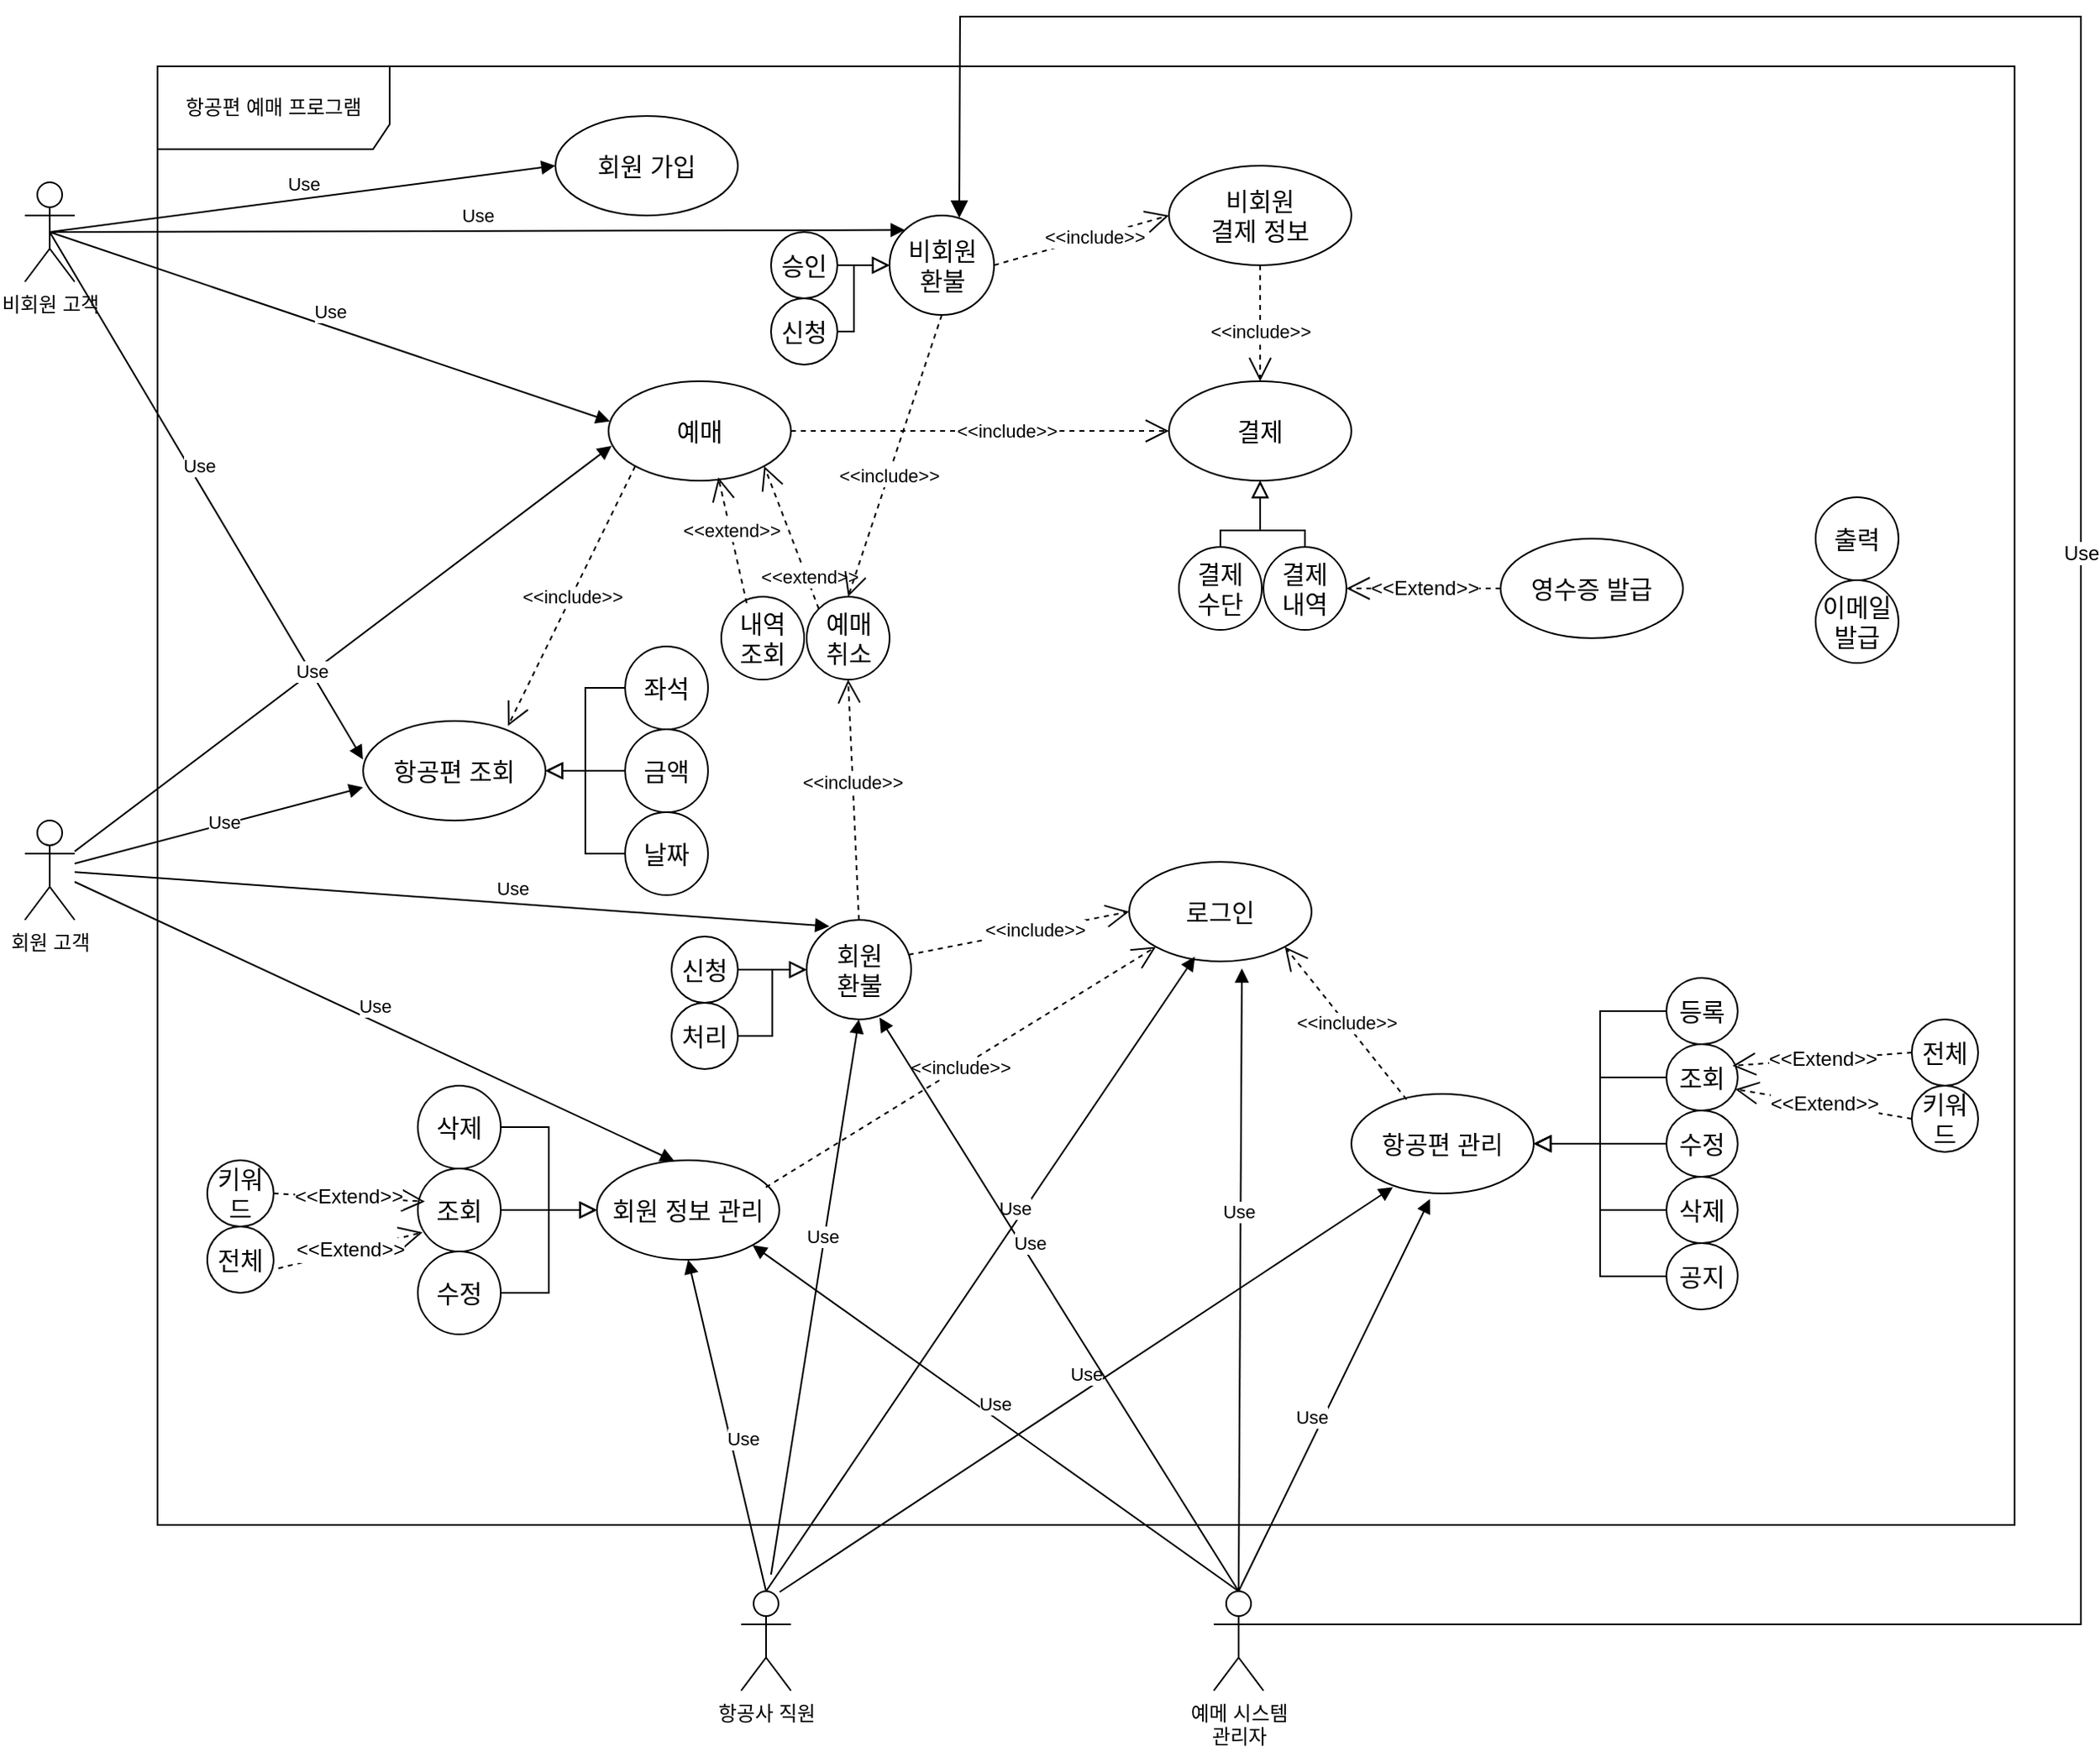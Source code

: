 <mxfile version="27.2.0" pages="2">
  <diagram name="항공편 유스케이스" id="F-iOnR9wTrfNHltmywjr">
    <mxGraphModel dx="1454" dy="1011" grid="1" gridSize="10" guides="1" tooltips="1" connect="1" arrows="1" fold="1" page="1" pageScale="1" pageWidth="827" pageHeight="1169" math="0" shadow="0">
      <root>
        <mxCell id="0" />
        <mxCell id="1" parent="0" />
        <mxCell id="TSQjfYuv1aGrW-zNHjgg-1" value="항공편 예매 프로그램" style="shape=umlFrame;whiteSpace=wrap;html=1;pointerEvents=0;width=140;height=50;" parent="1" vertex="1">
          <mxGeometry x="160" y="70" width="1120" height="880" as="geometry" />
        </mxCell>
        <mxCell id="TSQjfYuv1aGrW-zNHjgg-2" value="회원 고객" style="shape=umlActor;verticalLabelPosition=bottom;verticalAlign=top;html=1;" parent="1" vertex="1">
          <mxGeometry x="80" y="525" width="30" height="60" as="geometry" />
        </mxCell>
        <mxCell id="TSQjfYuv1aGrW-zNHjgg-3" value="비회원 고객" style="shape=umlActor;verticalLabelPosition=bottom;verticalAlign=top;html=1;" parent="1" vertex="1">
          <mxGeometry x="80" y="140" width="30" height="60" as="geometry" />
        </mxCell>
        <mxCell id="TSQjfYuv1aGrW-zNHjgg-4" value="항공사 직원" style="shape=umlActor;verticalLabelPosition=bottom;verticalAlign=top;html=1;" parent="1" vertex="1">
          <mxGeometry x="512" y="990" width="30" height="60" as="geometry" />
        </mxCell>
        <mxCell id="6cgNrplr_nxFpIooKOQm-1" value="&lt;font style=&quot;font-size: 15px;&quot;&gt;항공편 조회&lt;/font&gt;" style="ellipse;whiteSpace=wrap;html=1;" parent="1" vertex="1">
          <mxGeometry x="284" y="465" width="110" height="60" as="geometry" />
        </mxCell>
        <mxCell id="hqrXyIfxQqy9Dc4IhXDP-2" value="Use" style="html=1;verticalAlign=bottom;endArrow=block;curved=0;rounded=0;entryX=0;entryY=0.667;entryDx=0;entryDy=0;entryPerimeter=0;" parent="1" source="TSQjfYuv1aGrW-zNHjgg-2" target="6cgNrplr_nxFpIooKOQm-1" edge="1">
          <mxGeometry x="0.009" y="-7" width="80" relative="1" as="geometry">
            <mxPoint x="250" y="250" as="sourcePoint" />
            <mxPoint x="330" y="250" as="targetPoint" />
            <mxPoint as="offset" />
          </mxGeometry>
        </mxCell>
        <mxCell id="hqrXyIfxQqy9Dc4IhXDP-3" value="Use" style="html=1;verticalAlign=bottom;endArrow=block;curved=0;rounded=0;entryX=-0.001;entryY=0.387;entryDx=0;entryDy=0;entryPerimeter=0;exitX=0.5;exitY=0.5;exitDx=0;exitDy=0;exitPerimeter=0;" parent="1" source="TSQjfYuv1aGrW-zNHjgg-3" target="6cgNrplr_nxFpIooKOQm-1" edge="1">
          <mxGeometry x="-0.057" y="1" width="80" relative="1" as="geometry">
            <mxPoint x="230" y="790" as="sourcePoint" />
            <mxPoint x="310" y="790" as="targetPoint" />
            <mxPoint as="offset" />
          </mxGeometry>
        </mxCell>
        <mxCell id="kEUF5NLoNqo9Wf50HFYm-1" value="&lt;font style=&quot;font-size: 15px;&quot;&gt;항공편 관리&lt;/font&gt;" style="ellipse;whiteSpace=wrap;html=1;" parent="1" vertex="1">
          <mxGeometry x="880" y="690" width="110" height="60" as="geometry" />
        </mxCell>
        <mxCell id="rdrKtdxc_WOqeBZt2CSr-1" value="&lt;font style=&quot;font-size: 15px;&quot;&gt;로그인&lt;/font&gt;" style="ellipse;whiteSpace=wrap;html=1;" parent="1" vertex="1">
          <mxGeometry x="746" y="550" width="110" height="60" as="geometry" />
        </mxCell>
        <mxCell id="i2SYmDAjl8VnEC_r3fuZ-29" value="" style="edgeStyle=orthogonalEdgeStyle;rounded=0;orthogonalLoop=1;jettySize=auto;html=1;fontSize=12;startSize=8;endSize=8;endArrow=block;endFill=0;" edge="1" parent="1" source="f_vkENXSJxDrFPUfgNhy-5" target="kEUF5NLoNqo9Wf50HFYm-1">
          <mxGeometry relative="1" as="geometry" />
        </mxCell>
        <mxCell id="f_vkENXSJxDrFPUfgNhy-5" value="&lt;span style=&quot;font-size: 15px;&quot;&gt;수정&lt;/span&gt;" style="ellipse;whiteSpace=wrap;html=1;" parent="1" vertex="1">
          <mxGeometry x="1070" y="700" width="43" height="40" as="geometry" />
        </mxCell>
        <mxCell id="f_vkENXSJxDrFPUfgNhy-6" value="&lt;font style=&quot;font-size: 15px;&quot;&gt;예매&lt;/font&gt;" style="ellipse;whiteSpace=wrap;html=1;" parent="1" vertex="1">
          <mxGeometry x="432" y="260" width="110" height="60" as="geometry" />
        </mxCell>
        <mxCell id="f_vkENXSJxDrFPUfgNhy-17" value="예메 시스템&lt;br&gt;&lt;div&gt;관리자&lt;/div&gt;" style="shape=umlActor;verticalLabelPosition=bottom;verticalAlign=top;html=1;" parent="1" vertex="1">
          <mxGeometry x="797" y="990" width="30" height="60" as="geometry" />
        </mxCell>
        <mxCell id="i2SYmDAjl8VnEC_r3fuZ-30" value="" style="edgeStyle=orthogonalEdgeStyle;rounded=0;orthogonalLoop=1;jettySize=auto;html=1;fontSize=12;startSize=8;endSize=8;endArrow=block;endFill=0;" edge="1" parent="1" source="f_vkENXSJxDrFPUfgNhy-27" target="kEUF5NLoNqo9Wf50HFYm-1">
          <mxGeometry relative="1" as="geometry" />
        </mxCell>
        <mxCell id="f_vkENXSJxDrFPUfgNhy-27" value="&lt;span style=&quot;font-size: 15px;&quot;&gt;조회&lt;/span&gt;" style="ellipse;whiteSpace=wrap;html=1;" parent="1" vertex="1">
          <mxGeometry x="1070" y="660" width="43" height="40" as="geometry" />
        </mxCell>
        <mxCell id="i2SYmDAjl8VnEC_r3fuZ-28" value="" style="edgeStyle=orthogonalEdgeStyle;rounded=0;orthogonalLoop=1;jettySize=auto;html=1;fontSize=12;startSize=8;endSize=8;endArrow=block;endFill=0;" edge="1" parent="1" source="f_vkENXSJxDrFPUfgNhy-28" target="ruYIe8Tzf7pR5JNdtWy6-17">
          <mxGeometry relative="1" as="geometry" />
        </mxCell>
        <mxCell id="f_vkENXSJxDrFPUfgNhy-28" value="&lt;font style=&quot;font-size: 15px;&quot;&gt;수정&lt;/font&gt;" style="ellipse;whiteSpace=wrap;html=1;" parent="1" vertex="1">
          <mxGeometry x="317" y="785" width="50" height="50" as="geometry" />
        </mxCell>
        <mxCell id="i2SYmDAjl8VnEC_r3fuZ-27" value="" style="edgeStyle=orthogonalEdgeStyle;rounded=0;orthogonalLoop=1;jettySize=auto;html=1;fontSize=12;startSize=8;endSize=8;endArrow=block;endFill=0;" edge="1" parent="1" source="f_vkENXSJxDrFPUfgNhy-29" target="ruYIe8Tzf7pR5JNdtWy6-17">
          <mxGeometry relative="1" as="geometry" />
        </mxCell>
        <mxCell id="f_vkENXSJxDrFPUfgNhy-29" value="&lt;font style=&quot;font-size: 15px;&quot;&gt;조회&lt;/font&gt;" style="ellipse;whiteSpace=wrap;html=1;" parent="1" vertex="1">
          <mxGeometry x="317" y="735" width="50" height="50" as="geometry" />
        </mxCell>
        <mxCell id="BkTQVnEG5esFC4FTC9d9-1" value="&amp;lt;&amp;lt;include&amp;gt;&amp;gt;" style="endArrow=open;endSize=12;dashed=1;html=1;rounded=0;entryX=0.794;entryY=0.05;entryDx=0;entryDy=0;exitX=0;exitY=1;exitDx=0;exitDy=0;entryPerimeter=0;" parent="1" source="f_vkENXSJxDrFPUfgNhy-6" target="6cgNrplr_nxFpIooKOQm-1" edge="1">
          <mxGeometry width="160" relative="1" as="geometry">
            <mxPoint x="612.97" y="482.76" as="sourcePoint" />
            <mxPoint x="520" y="370" as="targetPoint" />
          </mxGeometry>
        </mxCell>
        <mxCell id="i2SYmDAjl8VnEC_r3fuZ-31" value="" style="edgeStyle=orthogonalEdgeStyle;rounded=0;orthogonalLoop=1;jettySize=auto;html=1;fontSize=12;startSize=8;endSize=8;endArrow=block;endFill=0;" edge="1" parent="1" source="CX9npY8HCWIVIqSdf7cb-3" target="kEUF5NLoNqo9Wf50HFYm-1">
          <mxGeometry relative="1" as="geometry" />
        </mxCell>
        <mxCell id="CX9npY8HCWIVIqSdf7cb-3" value="&lt;font style=&quot;font-size: 15px;&quot;&gt;삭제&lt;/font&gt;" style="ellipse;whiteSpace=wrap;html=1;" parent="1" vertex="1">
          <mxGeometry x="1070" y="740" width="43" height="40" as="geometry" />
        </mxCell>
        <mxCell id="ieyxKyj2bHBuOMta55cH-2" value="&lt;font style=&quot;font-size: 15px;&quot;&gt;결제&lt;/font&gt;" style="ellipse;whiteSpace=wrap;html=1;" parent="1" vertex="1">
          <mxGeometry x="770" y="260" width="110" height="60" as="geometry" />
        </mxCell>
        <mxCell id="ruYIe8Tzf7pR5JNdtWy6-1" value="Use" style="html=1;verticalAlign=bottom;endArrow=block;curved=0;rounded=0;entryX=0.008;entryY=0.404;entryDx=0;entryDy=0;exitX=0.5;exitY=0.5;exitDx=0;exitDy=0;exitPerimeter=0;entryPerimeter=0;" parent="1" source="TSQjfYuv1aGrW-zNHjgg-3" target="f_vkENXSJxDrFPUfgNhy-6" edge="1">
          <mxGeometry width="80" relative="1" as="geometry">
            <mxPoint x="150" y="600" as="sourcePoint" />
            <mxPoint x="500" y="603" as="targetPoint" />
          </mxGeometry>
        </mxCell>
        <mxCell id="ruYIe8Tzf7pR5JNdtWy6-2" value="Use" style="html=1;verticalAlign=bottom;endArrow=block;curved=0;rounded=0;entryX=0.017;entryY=0.649;entryDx=0;entryDy=0;entryPerimeter=0;" parent="1" source="TSQjfYuv1aGrW-zNHjgg-2" target="f_vkENXSJxDrFPUfgNhy-6" edge="1">
          <mxGeometry x="-0.14" y="-7" width="80" relative="1" as="geometry">
            <mxPoint x="340" y="700" as="sourcePoint" />
            <mxPoint x="690" y="703" as="targetPoint" />
            <mxPoint as="offset" />
          </mxGeometry>
        </mxCell>
        <mxCell id="ruYIe8Tzf7pR5JNdtWy6-6" value="&amp;lt;&amp;lt;include&amp;gt;&amp;gt;" style="endArrow=open;endSize=12;dashed=1;html=1;rounded=0;exitX=1;exitY=0.5;exitDx=0;exitDy=0;entryX=0;entryY=0.5;entryDx=0;entryDy=0;" parent="1" source="f_vkENXSJxDrFPUfgNhy-6" target="ieyxKyj2bHBuOMta55cH-2" edge="1">
          <mxGeometry x="0.141" width="160" relative="1" as="geometry">
            <mxPoint x="490" y="360" as="sourcePoint" />
            <mxPoint x="650" y="360" as="targetPoint" />
            <mxPoint as="offset" />
          </mxGeometry>
        </mxCell>
        <mxCell id="ruYIe8Tzf7pR5JNdtWy6-8" value="&amp;lt;&amp;lt;include&amp;gt;&amp;gt;" style="endArrow=open;endSize=12;dashed=1;html=1;rounded=0;entryX=1;entryY=1;entryDx=0;entryDy=0;exitX=0.303;exitY=0.056;exitDx=0;exitDy=0;exitPerimeter=0;" parent="1" source="kEUF5NLoNqo9Wf50HFYm-1" target="rdrKtdxc_WOqeBZt2CSr-1" edge="1">
          <mxGeometry width="160" relative="1" as="geometry">
            <mxPoint x="1152" y="355" as="sourcePoint" />
            <mxPoint x="839" y="80" as="targetPoint" />
          </mxGeometry>
        </mxCell>
        <mxCell id="ruYIe8Tzf7pR5JNdtWy6-17" value="&lt;font style=&quot;font-size: 15px;&quot;&gt;회원 정보 관리&lt;/font&gt;" style="ellipse;whiteSpace=wrap;html=1;" parent="1" vertex="1">
          <mxGeometry x="425" y="730" width="110" height="60" as="geometry" />
        </mxCell>
        <mxCell id="ruYIe8Tzf7pR5JNdtWy6-21" value="Use" style="html=1;verticalAlign=bottom;endArrow=block;curved=0;rounded=0;entryX=1;entryY=1;entryDx=0;entryDy=0;exitX=0.5;exitY=0;exitDx=0;exitDy=0;exitPerimeter=0;" parent="1" source="f_vkENXSJxDrFPUfgNhy-17" target="ruYIe8Tzf7pR5JNdtWy6-17" edge="1">
          <mxGeometry width="80" relative="1" as="geometry">
            <mxPoint x="802.0" y="1006.17" as="sourcePoint" />
            <mxPoint x="645" y="361" as="targetPoint" />
          </mxGeometry>
        </mxCell>
        <mxCell id="ruYIe8Tzf7pR5JNdtWy6-23" value="Use" style="html=1;verticalAlign=bottom;endArrow=block;curved=0;rounded=0;entryX=0.431;entryY=1.056;entryDx=0;entryDy=0;exitX=0.5;exitY=0;exitDx=0;exitDy=0;exitPerimeter=0;entryPerimeter=0;" parent="1" source="f_vkENXSJxDrFPUfgNhy-17" target="kEUF5NLoNqo9Wf50HFYm-1" edge="1">
          <mxGeometry x="-0.198" y="2" width="80" relative="1" as="geometry">
            <mxPoint x="817.0" y="990" as="sourcePoint" />
            <mxPoint x="786" y="260" as="targetPoint" />
            <mxPoint as="offset" />
          </mxGeometry>
        </mxCell>
        <mxCell id="62AC3sOkVzKb7w2haCht-1" value="Use" style="html=1;verticalAlign=bottom;endArrow=block;curved=0;rounded=0;exitX=0.772;exitY=0.008;exitDx=0;exitDy=0;exitPerimeter=0;entryX=0.228;entryY=0.938;entryDx=0;entryDy=0;entryPerimeter=0;" parent="1" source="TSQjfYuv1aGrW-zNHjgg-4" target="kEUF5NLoNqo9Wf50HFYm-1" edge="1">
          <mxGeometry width="80" relative="1" as="geometry">
            <mxPoint x="532" y="990" as="sourcePoint" />
            <mxPoint x="532" y="790" as="targetPoint" />
          </mxGeometry>
        </mxCell>
        <mxCell id="62AC3sOkVzKb7w2haCht-2" value="Use" style="html=1;verticalAlign=bottom;endArrow=block;curved=0;rounded=0;entryX=0.5;entryY=1;entryDx=0;entryDy=0;exitX=0.5;exitY=0;exitDx=0;exitDy=0;exitPerimeter=0;" parent="1" source="TSQjfYuv1aGrW-zNHjgg-4" target="ruYIe8Tzf7pR5JNdtWy6-17" edge="1">
          <mxGeometry x="-0.176" y="-5" width="80" relative="1" as="geometry">
            <mxPoint x="532" y="990" as="sourcePoint" />
            <mxPoint x="520" y="830" as="targetPoint" />
            <mxPoint as="offset" />
          </mxGeometry>
        </mxCell>
        <mxCell id="A4skDKQk0iJGlFbUaFNy-2" value="&amp;lt;&amp;lt;include&amp;gt;&amp;gt;" style="endArrow=open;endSize=12;dashed=1;html=1;rounded=0;entryX=0;entryY=1;entryDx=0;entryDy=0;exitX=0.926;exitY=0.272;exitDx=0;exitDy=0;exitPerimeter=0;" parent="1" source="ruYIe8Tzf7pR5JNdtWy6-17" target="rdrKtdxc_WOqeBZt2CSr-1" edge="1">
          <mxGeometry width="160" relative="1" as="geometry">
            <mxPoint x="289" y="733" as="sourcePoint" />
            <mxPoint x="364" y="560" as="targetPoint" />
          </mxGeometry>
        </mxCell>
        <mxCell id="ndVR7vv91I0P037rJ_qT-1" value="&lt;font style=&quot;font-size: 15px;&quot;&gt;회원 가입&lt;/font&gt;" style="ellipse;whiteSpace=wrap;html=1;" parent="1" vertex="1">
          <mxGeometry x="400" y="100" width="110" height="60" as="geometry" />
        </mxCell>
        <mxCell id="ndVR7vv91I0P037rJ_qT-2" value="Use" style="html=1;verticalAlign=bottom;endArrow=block;curved=0;rounded=0;entryX=0;entryY=0.5;entryDx=0;entryDy=0;exitX=0.5;exitY=0.5;exitDx=0;exitDy=0;exitPerimeter=0;" parent="1" source="TSQjfYuv1aGrW-zNHjgg-3" target="ndVR7vv91I0P037rJ_qT-1" edge="1">
          <mxGeometry width="80" relative="1" as="geometry">
            <mxPoint x="200" y="140" as="sourcePoint" />
            <mxPoint x="484" y="142" as="targetPoint" />
          </mxGeometry>
        </mxCell>
        <mxCell id="ndVR7vv91I0P037rJ_qT-3" value="Use" style="html=1;verticalAlign=bottom;endArrow=block;curved=0;rounded=0;entryX=0.361;entryY=0.953;entryDx=0;entryDy=0;exitX=0.5;exitY=0;exitDx=0;exitDy=0;exitPerimeter=0;entryPerimeter=0;" parent="1" source="TSQjfYuv1aGrW-zNHjgg-4" target="rdrKtdxc_WOqeBZt2CSr-1" edge="1">
          <mxGeometry x="0.161" width="80" relative="1" as="geometry">
            <mxPoint x="532" y="990" as="sourcePoint" />
            <mxPoint x="532" y="580" as="targetPoint" />
            <mxPoint as="offset" />
          </mxGeometry>
        </mxCell>
        <mxCell id="ndVR7vv91I0P037rJ_qT-4" value="Use" style="html=1;verticalAlign=bottom;endArrow=block;curved=0;rounded=0;entryX=0.618;entryY=1.071;entryDx=0;entryDy=0;exitX=0.5;exitY=0;exitDx=0;exitDy=0;exitPerimeter=0;entryPerimeter=0;" parent="1" source="f_vkENXSJxDrFPUfgNhy-17" target="rdrKtdxc_WOqeBZt2CSr-1" edge="1">
          <mxGeometry x="0.163" y="1" width="80" relative="1" as="geometry">
            <mxPoint x="817.0" y="990" as="sourcePoint" />
            <mxPoint x="882" y="490" as="targetPoint" />
            <mxPoint y="-1" as="offset" />
          </mxGeometry>
        </mxCell>
        <mxCell id="ndVR7vv91I0P037rJ_qT-5" value="Use" style="html=1;verticalAlign=bottom;endArrow=block;curved=0;rounded=0;entryX=0.425;entryY=0.009;entryDx=0;entryDy=0;entryPerimeter=0;" parent="1" source="TSQjfYuv1aGrW-zNHjgg-2" target="ruYIe8Tzf7pR5JNdtWy6-17" edge="1">
          <mxGeometry width="80" relative="1" as="geometry">
            <mxPoint x="540" y="532" as="sourcePoint" />
            <mxPoint x="740" y="430" as="targetPoint" />
          </mxGeometry>
        </mxCell>
        <mxCell id="0DnTMgRVwRY3o_oSpFqf-24" value="" style="edgeStyle=orthogonalEdgeStyle;rounded=0;orthogonalLoop=1;jettySize=auto;html=1;fontSize=12;startSize=8;endSize=8;endArrow=block;endFill=0;" edge="1" parent="1" source="IMG8VG7qjcL3RkKcbaI--1" target="6cgNrplr_nxFpIooKOQm-1">
          <mxGeometry relative="1" as="geometry" />
        </mxCell>
        <mxCell id="IMG8VG7qjcL3RkKcbaI--1" value="&lt;span style=&quot;font-size: 15px;&quot;&gt;날짜&lt;/span&gt;" style="ellipse;whiteSpace=wrap;html=1;" parent="1" vertex="1">
          <mxGeometry x="442" y="520" width="50" height="50" as="geometry" />
        </mxCell>
        <mxCell id="0DnTMgRVwRY3o_oSpFqf-22" value="" style="edgeStyle=orthogonalEdgeStyle;rounded=0;orthogonalLoop=1;jettySize=auto;html=1;fontSize=12;startSize=8;endSize=8;endArrow=block;endFill=0;" edge="1" parent="1" source="IMG8VG7qjcL3RkKcbaI--2" target="6cgNrplr_nxFpIooKOQm-1">
          <mxGeometry relative="1" as="geometry" />
        </mxCell>
        <mxCell id="IMG8VG7qjcL3RkKcbaI--2" value="&lt;span style=&quot;font-size: 15px;&quot;&gt;금액&lt;/span&gt;" style="ellipse;whiteSpace=wrap;html=1;" parent="1" vertex="1">
          <mxGeometry x="442" y="470" width="50" height="50" as="geometry" />
        </mxCell>
        <mxCell id="0DnTMgRVwRY3o_oSpFqf-23" value="" style="edgeStyle=orthogonalEdgeStyle;rounded=0;orthogonalLoop=1;jettySize=auto;html=1;fontSize=12;startSize=8;endSize=8;endArrow=block;endFill=0;" edge="1" parent="1" source="IMG8VG7qjcL3RkKcbaI--3" target="6cgNrplr_nxFpIooKOQm-1">
          <mxGeometry relative="1" as="geometry" />
        </mxCell>
        <mxCell id="IMG8VG7qjcL3RkKcbaI--3" value="&lt;span style=&quot;font-size: 15px;&quot;&gt;좌석&lt;/span&gt;" style="ellipse;whiteSpace=wrap;html=1;" parent="1" vertex="1">
          <mxGeometry x="442" y="420" width="50" height="50" as="geometry" />
        </mxCell>
        <mxCell id="i2SYmDAjl8VnEC_r3fuZ-32" value="" style="edgeStyle=orthogonalEdgeStyle;rounded=0;orthogonalLoop=1;jettySize=auto;html=1;fontSize=12;startSize=8;endSize=8;entryX=1;entryY=0.5;entryDx=0;entryDy=0;endArrow=block;endFill=0;" edge="1" parent="1" source="IMG8VG7qjcL3RkKcbaI--8" target="kEUF5NLoNqo9Wf50HFYm-1">
          <mxGeometry relative="1" as="geometry" />
        </mxCell>
        <mxCell id="IMG8VG7qjcL3RkKcbaI--8" value="&lt;span style=&quot;font-size: 15px;&quot;&gt;공지&lt;/span&gt;" style="ellipse;whiteSpace=wrap;html=1;" parent="1" vertex="1">
          <mxGeometry x="1070" y="780" width="43" height="40" as="geometry" />
        </mxCell>
        <mxCell id="i2SYmDAjl8VnEC_r3fuZ-33" value="" style="edgeStyle=orthogonalEdgeStyle;rounded=0;orthogonalLoop=1;jettySize=auto;html=1;fontSize=12;startSize=8;endSize=8;entryX=1;entryY=0.5;entryDx=0;entryDy=0;endArrow=block;endFill=0;" edge="1" parent="1" source="IMG8VG7qjcL3RkKcbaI--13" target="kEUF5NLoNqo9Wf50HFYm-1">
          <mxGeometry relative="1" as="geometry" />
        </mxCell>
        <mxCell id="IMG8VG7qjcL3RkKcbaI--13" value="&lt;span style=&quot;font-size: 15px;&quot;&gt;등록&lt;/span&gt;" style="ellipse;whiteSpace=wrap;html=1;" parent="1" vertex="1">
          <mxGeometry x="1070" y="620" width="43" height="40" as="geometry" />
        </mxCell>
        <mxCell id="i2SYmDAjl8VnEC_r3fuZ-26" value="" style="edgeStyle=orthogonalEdgeStyle;rounded=0;orthogonalLoop=1;jettySize=auto;html=1;fontSize=12;startSize=8;endSize=8;endArrow=block;endFill=0;" edge="1" parent="1" source="IMG8VG7qjcL3RkKcbaI--16" target="ruYIe8Tzf7pR5JNdtWy6-17">
          <mxGeometry relative="1" as="geometry" />
        </mxCell>
        <mxCell id="IMG8VG7qjcL3RkKcbaI--16" value="&lt;font style=&quot;font-size: 15px;&quot;&gt;삭제&lt;/font&gt;" style="ellipse;whiteSpace=wrap;html=1;" parent="1" vertex="1">
          <mxGeometry x="317" y="685" width="50" height="50" as="geometry" />
        </mxCell>
        <mxCell id="_080sAZEA4Wv_sIMAP1x-1" value="&lt;span style=&quot;font-size: 15px;&quot;&gt;예매&lt;/span&gt;&lt;div&gt;&lt;span style=&quot;font-size: 15px;&quot;&gt;취소&lt;/span&gt;&lt;/div&gt;" style="ellipse;whiteSpace=wrap;html=1;" parent="1" vertex="1">
          <mxGeometry x="551.5" y="390" width="50" height="50" as="geometry" />
        </mxCell>
        <mxCell id="_080sAZEA4Wv_sIMAP1x-2" value="&lt;span style=&quot;font-size: 15px;&quot;&gt;내역&lt;br&gt;조회&lt;/span&gt;" style="ellipse;whiteSpace=wrap;html=1;" parent="1" vertex="1">
          <mxGeometry x="500" y="390" width="50" height="50" as="geometry" />
        </mxCell>
        <mxCell id="3DJbjTsWqMMQ0gSizQ_Y-1" value="&amp;lt;&amp;lt;extend&amp;gt;&amp;gt;" style="endArrow=open;endSize=12;dashed=1;html=1;rounded=0;exitX=0.307;exitY=0.077;exitDx=0;exitDy=0;exitPerimeter=0;entryX=0.602;entryY=0.967;entryDx=0;entryDy=0;entryPerimeter=0;" parent="1" source="_080sAZEA4Wv_sIMAP1x-2" target="f_vkENXSJxDrFPUfgNhy-6" edge="1">
          <mxGeometry x="0.141" width="160" relative="1" as="geometry">
            <mxPoint x="461.95" y="252.9" as="sourcePoint" />
            <mxPoint x="459" y="320" as="targetPoint" />
            <mxPoint as="offset" />
          </mxGeometry>
        </mxCell>
        <mxCell id="3DJbjTsWqMMQ0gSizQ_Y-2" value="&amp;lt;&amp;lt;extend&amp;gt;&amp;gt;" style="endArrow=open;endSize=12;dashed=1;html=1;rounded=0;entryX=1;entryY=1;entryDx=0;entryDy=0;exitX=0;exitY=0;exitDx=0;exitDy=0;" parent="1" source="_080sAZEA4Wv_sIMAP1x-1" target="f_vkENXSJxDrFPUfgNhy-6" edge="1">
          <mxGeometry x="-0.571" y="-1" width="160" relative="1" as="geometry">
            <mxPoint x="572.052" y="346.516" as="sourcePoint" />
            <mxPoint x="587" y="300.0" as="targetPoint" />
            <mxPoint as="offset" />
          </mxGeometry>
        </mxCell>
        <mxCell id="h3_H8uF3sZ2uh3axByfu-1" value="&lt;font style=&quot;font-size: 15px;&quot;&gt;키워드&lt;/font&gt;" style="ellipse;whiteSpace=wrap;html=1;" vertex="1" parent="1">
          <mxGeometry x="190" y="730" width="40" height="40" as="geometry" />
        </mxCell>
        <mxCell id="h3_H8uF3sZ2uh3axByfu-2" value="&lt;font style=&quot;font-size: 15px;&quot;&gt;전체&lt;/font&gt;" style="ellipse;whiteSpace=wrap;html=1;" vertex="1" parent="1">
          <mxGeometry x="190" y="770" width="40" height="40" as="geometry" />
        </mxCell>
        <mxCell id="h3_H8uF3sZ2uh3axByfu-3" value="&amp;lt;&amp;lt;Extend&amp;gt;&amp;gt;" style="endArrow=open;endSize=12;dashed=1;html=1;rounded=0;fontSize=12;curved=1;exitX=1;exitY=0.5;exitDx=0;exitDy=0;entryX=0.085;entryY=0.398;entryDx=0;entryDy=0;entryPerimeter=0;" edge="1" parent="1" source="h3_H8uF3sZ2uh3axByfu-1" target="f_vkENXSJxDrFPUfgNhy-29">
          <mxGeometry width="160" relative="1" as="geometry">
            <mxPoint x="236" y="670" as="sourcePoint" />
            <mxPoint x="396" y="670" as="targetPoint" />
          </mxGeometry>
        </mxCell>
        <mxCell id="h3_H8uF3sZ2uh3axByfu-4" value="&amp;lt;&amp;lt;Extend&amp;gt;&amp;gt;" style="endArrow=open;endSize=12;dashed=1;html=1;rounded=0;fontSize=12;curved=1;exitX=1.071;exitY=0.631;exitDx=0;exitDy=0;exitPerimeter=0;entryX=0.057;entryY=0.77;entryDx=0;entryDy=0;entryPerimeter=0;" edge="1" parent="1" source="h3_H8uF3sZ2uh3axByfu-2" target="f_vkENXSJxDrFPUfgNhy-29">
          <mxGeometry width="160" relative="1" as="geometry">
            <mxPoint x="170" y="850" as="sourcePoint" />
            <mxPoint x="330" y="850" as="targetPoint" />
          </mxGeometry>
        </mxCell>
        <mxCell id="h3_H8uF3sZ2uh3axByfu-6" value="&lt;font style=&quot;font-size: 15px;&quot;&gt;전체&lt;/font&gt;" style="ellipse;whiteSpace=wrap;html=1;" vertex="1" parent="1">
          <mxGeometry x="1218" y="645" width="40" height="40" as="geometry" />
        </mxCell>
        <mxCell id="h3_H8uF3sZ2uh3axByfu-7" value="&lt;span style=&quot;font-size: 15px;&quot;&gt;키워드&lt;/span&gt;" style="ellipse;whiteSpace=wrap;html=1;" vertex="1" parent="1">
          <mxGeometry x="1218" y="685" width="40" height="40" as="geometry" />
        </mxCell>
        <mxCell id="h3_H8uF3sZ2uh3axByfu-9" value="&amp;lt;&amp;lt;Extend&amp;gt;&amp;gt;" style="endArrow=open;endSize=12;dashed=1;html=1;rounded=0;fontSize=12;curved=1;exitX=0;exitY=0.5;exitDx=0;exitDy=0;entryX=0.965;entryY=0.679;entryDx=0;entryDy=0;entryPerimeter=0;" edge="1" parent="1" source="h3_H8uF3sZ2uh3axByfu-7" target="f_vkENXSJxDrFPUfgNhy-27">
          <mxGeometry width="160" relative="1" as="geometry">
            <mxPoint x="992" y="570" as="sourcePoint" />
            <mxPoint x="1095" y="585" as="targetPoint" />
          </mxGeometry>
        </mxCell>
        <mxCell id="h3_H8uF3sZ2uh3axByfu-10" value="&amp;lt;&amp;lt;Extend&amp;gt;&amp;gt;" style="endArrow=open;endSize=12;dashed=1;html=1;rounded=0;fontSize=12;curved=1;exitX=0;exitY=0.5;exitDx=0;exitDy=0;entryX=0.926;entryY=0.325;entryDx=0;entryDy=0;entryPerimeter=0;" edge="1" parent="1" source="h3_H8uF3sZ2uh3axByfu-6" target="f_vkENXSJxDrFPUfgNhy-27">
          <mxGeometry width="160" relative="1" as="geometry">
            <mxPoint x="982" y="630" as="sourcePoint" />
            <mxPoint x="1085" y="645" as="targetPoint" />
          </mxGeometry>
        </mxCell>
        <mxCell id="0DnTMgRVwRY3o_oSpFqf-1" value="&lt;font style=&quot;font-size: 15px;&quot;&gt;비회원&lt;br&gt;환불&lt;/font&gt;" style="ellipse;whiteSpace=wrap;html=1;" vertex="1" parent="1">
          <mxGeometry x="601.5" y="160" width="63" height="60" as="geometry" />
        </mxCell>
        <mxCell id="0DnTMgRVwRY3o_oSpFqf-2" value="&amp;lt;&amp;lt;include&amp;gt;&amp;gt;" style="endArrow=open;endSize=12;dashed=1;html=1;rounded=0;entryX=0.5;entryY=0;entryDx=0;entryDy=0;exitX=0.5;exitY=1;exitDx=0;exitDy=0;" edge="1" parent="1" source="0DnTMgRVwRY3o_oSpFqf-1" target="_080sAZEA4Wv_sIMAP1x-1">
          <mxGeometry x="0.141" width="160" relative="1" as="geometry">
            <mxPoint x="500" y="480" as="sourcePoint" />
            <mxPoint x="863" y="420" as="targetPoint" />
            <mxPoint as="offset" />
          </mxGeometry>
        </mxCell>
        <mxCell id="0DnTMgRVwRY3o_oSpFqf-3" value="&lt;span style=&quot;font-size: 15px;&quot;&gt;회원&lt;/span&gt;&lt;div&gt;&lt;span style=&quot;font-size: 15px;&quot;&gt;환불&lt;/span&gt;&lt;/div&gt;" style="ellipse;whiteSpace=wrap;html=1;" vertex="1" parent="1">
          <mxGeometry x="551.5" y="585" width="63" height="60" as="geometry" />
        </mxCell>
        <mxCell id="0DnTMgRVwRY3o_oSpFqf-4" value="&amp;lt;&amp;lt;include&amp;gt;&amp;gt;" style="endArrow=open;endSize=12;dashed=1;html=1;rounded=0;exitX=0.976;exitY=0.35;exitDx=0;exitDy=0;entryX=0;entryY=0.5;entryDx=0;entryDy=0;exitPerimeter=0;" edge="1" parent="1" source="0DnTMgRVwRY3o_oSpFqf-3" target="rdrKtdxc_WOqeBZt2CSr-1">
          <mxGeometry x="0.141" width="160" relative="1" as="geometry">
            <mxPoint x="680" y="540" as="sourcePoint" />
            <mxPoint x="703" y="470" as="targetPoint" />
            <mxPoint as="offset" />
          </mxGeometry>
        </mxCell>
        <mxCell id="0DnTMgRVwRY3o_oSpFqf-6" value="Use" style="html=1;verticalAlign=bottom;endArrow=block;curved=0;rounded=0;entryX=0.697;entryY=0.981;entryDx=0;entryDy=0;entryPerimeter=0;exitX=0.5;exitY=0;exitDx=0;exitDy=0;exitPerimeter=0;" edge="1" parent="1" source="f_vkENXSJxDrFPUfgNhy-17" target="0DnTMgRVwRY3o_oSpFqf-3">
          <mxGeometry x="0.161" width="80" relative="1" as="geometry">
            <mxPoint x="810" y="980" as="sourcePoint" />
            <mxPoint x="810" y="810" as="targetPoint" />
            <mxPoint as="offset" />
          </mxGeometry>
        </mxCell>
        <mxCell id="0DnTMgRVwRY3o_oSpFqf-7" value="Use" style="html=1;verticalAlign=bottom;endArrow=block;curved=0;rounded=0;entryX=0.217;entryY=0.064;entryDx=0;entryDy=0;entryPerimeter=0;" edge="1" parent="1" source="TSQjfYuv1aGrW-zNHjgg-2" target="0DnTMgRVwRY3o_oSpFqf-3">
          <mxGeometry x="0.161" width="80" relative="1" as="geometry">
            <mxPoint x="271.66" y="1006.5" as="sourcePoint" />
            <mxPoint x="472.34" y="563.5" as="targetPoint" />
            <mxPoint as="offset" />
          </mxGeometry>
        </mxCell>
        <mxCell id="0DnTMgRVwRY3o_oSpFqf-8" value="Use" style="html=1;verticalAlign=bottom;endArrow=block;curved=0;rounded=0;entryX=0.5;entryY=1;entryDx=0;entryDy=0;" edge="1" parent="1" target="0DnTMgRVwRY3o_oSpFqf-3">
          <mxGeometry x="0.161" width="80" relative="1" as="geometry">
            <mxPoint x="530" y="980" as="sourcePoint" />
            <mxPoint x="569" y="620" as="targetPoint" />
            <mxPoint as="offset" />
          </mxGeometry>
        </mxCell>
        <mxCell id="0DnTMgRVwRY3o_oSpFqf-13" value="Use" style="html=1;verticalAlign=bottom;endArrow=block;curved=0;rounded=0;entryX=0;entryY=0;entryDx=0;entryDy=0;exitX=0.5;exitY=0.5;exitDx=0;exitDy=0;exitPerimeter=0;" edge="1" parent="1" source="TSQjfYuv1aGrW-zNHjgg-3" target="0DnTMgRVwRY3o_oSpFqf-1">
          <mxGeometry width="80" relative="1" as="geometry">
            <mxPoint x="220" y="230" as="sourcePoint" />
            <mxPoint x="505" y="180" as="targetPoint" />
          </mxGeometry>
        </mxCell>
        <mxCell id="0DnTMgRVwRY3o_oSpFqf-26" value="" style="edgeStyle=orthogonalEdgeStyle;rounded=0;orthogonalLoop=1;jettySize=auto;html=1;fontSize=12;startSize=8;endSize=8;endArrow=block;endFill=0;" edge="1" parent="1" source="0DnTMgRVwRY3o_oSpFqf-14" target="0DnTMgRVwRY3o_oSpFqf-3">
          <mxGeometry relative="1" as="geometry" />
        </mxCell>
        <mxCell id="0DnTMgRVwRY3o_oSpFqf-14" value="&lt;font style=&quot;font-size: 15px;&quot;&gt;처리&lt;/font&gt;" style="ellipse;whiteSpace=wrap;html=1;" vertex="1" parent="1">
          <mxGeometry x="470" y="635" width="40" height="40" as="geometry" />
        </mxCell>
        <mxCell id="0DnTMgRVwRY3o_oSpFqf-25" value="" style="edgeStyle=orthogonalEdgeStyle;rounded=0;orthogonalLoop=1;jettySize=auto;html=1;fontSize=12;startSize=8;endSize=8;endArrow=block;endFill=0;" edge="1" parent="1" source="0DnTMgRVwRY3o_oSpFqf-15" target="0DnTMgRVwRY3o_oSpFqf-3">
          <mxGeometry relative="1" as="geometry" />
        </mxCell>
        <mxCell id="0DnTMgRVwRY3o_oSpFqf-15" value="&lt;font style=&quot;font-size: 15px;&quot;&gt;신청&lt;/font&gt;" style="ellipse;whiteSpace=wrap;html=1;" vertex="1" parent="1">
          <mxGeometry x="470" y="595" width="40" height="40" as="geometry" />
        </mxCell>
        <mxCell id="0DnTMgRVwRY3o_oSpFqf-21" value="&amp;lt;&amp;lt;include&amp;gt;&amp;gt;" style="endArrow=open;endSize=12;dashed=1;html=1;rounded=0;entryX=0.5;entryY=1;entryDx=0;entryDy=0;exitX=0.5;exitY=0;exitDx=0;exitDy=0;" edge="1" parent="1" source="0DnTMgRVwRY3o_oSpFqf-3" target="_080sAZEA4Wv_sIMAP1x-1">
          <mxGeometry x="0.141" width="160" relative="1" as="geometry">
            <mxPoint x="735" y="450" as="sourcePoint" />
            <mxPoint x="730" y="620" as="targetPoint" />
            <mxPoint as="offset" />
          </mxGeometry>
        </mxCell>
        <mxCell id="0DnTMgRVwRY3o_oSpFqf-27" value="&lt;font style=&quot;font-size: 15px;&quot;&gt;비회원&lt;/font&gt;&lt;div&gt;&lt;span style=&quot;font-size: 15px;&quot;&gt;결제 정보&lt;/span&gt;&lt;/div&gt;" style="ellipse;whiteSpace=wrap;html=1;" vertex="1" parent="1">
          <mxGeometry x="770" y="130" width="110" height="60" as="geometry" />
        </mxCell>
        <mxCell id="0DnTMgRVwRY3o_oSpFqf-28" value="&amp;lt;&amp;lt;include&amp;gt;&amp;gt;" style="endArrow=open;endSize=12;dashed=1;html=1;rounded=0;exitX=1;exitY=0.5;exitDx=0;exitDy=0;entryX=0;entryY=0.5;entryDx=0;entryDy=0;" edge="1" parent="1" source="0DnTMgRVwRY3o_oSpFqf-1" target="0DnTMgRVwRY3o_oSpFqf-27">
          <mxGeometry x="0.141" width="160" relative="1" as="geometry">
            <mxPoint x="690" y="210" as="sourcePoint" />
            <mxPoint x="891" y="210" as="targetPoint" />
            <mxPoint as="offset" />
          </mxGeometry>
        </mxCell>
        <mxCell id="0DnTMgRVwRY3o_oSpFqf-29" value="&amp;lt;&amp;lt;include&amp;gt;&amp;gt;" style="endArrow=open;endSize=12;dashed=1;html=1;rounded=0;entryX=0.5;entryY=0;entryDx=0;entryDy=0;exitX=0.5;exitY=1;exitDx=0;exitDy=0;" edge="1" parent="1" source="0DnTMgRVwRY3o_oSpFqf-27" target="ieyxKyj2bHBuOMta55cH-2">
          <mxGeometry x="0.141" width="160" relative="1" as="geometry">
            <mxPoint x="1015" y="250" as="sourcePoint" />
            <mxPoint x="1010" y="420" as="targetPoint" />
            <mxPoint as="offset" />
          </mxGeometry>
        </mxCell>
        <mxCell id="0DnTMgRVwRY3o_oSpFqf-32" value="" style="edgeStyle=orthogonalEdgeStyle;rounded=0;orthogonalLoop=1;jettySize=auto;html=1;fontSize=12;startSize=8;endSize=8;endArrow=block;endFill=0;" edge="1" parent="1" source="0DnTMgRVwRY3o_oSpFqf-30" target="0DnTMgRVwRY3o_oSpFqf-1">
          <mxGeometry relative="1" as="geometry">
            <Array as="points">
              <mxPoint x="580" y="230" />
              <mxPoint x="580" y="190" />
            </Array>
          </mxGeometry>
        </mxCell>
        <mxCell id="0DnTMgRVwRY3o_oSpFqf-30" value="&lt;font style=&quot;font-size: 15px;&quot;&gt;신청&lt;/font&gt;" style="ellipse;whiteSpace=wrap;html=1;" vertex="1" parent="1">
          <mxGeometry x="530" y="210" width="40" height="40" as="geometry" />
        </mxCell>
        <mxCell id="0DnTMgRVwRY3o_oSpFqf-33" value="" style="edgeStyle=orthogonalEdgeStyle;rounded=0;orthogonalLoop=1;jettySize=auto;html=1;fontSize=12;startSize=8;endSize=8;endArrow=block;endFill=0;" edge="1" parent="1" source="0DnTMgRVwRY3o_oSpFqf-31" target="0DnTMgRVwRY3o_oSpFqf-1">
          <mxGeometry relative="1" as="geometry" />
        </mxCell>
        <mxCell id="0DnTMgRVwRY3o_oSpFqf-31" value="&lt;font style=&quot;font-size: 15px;&quot;&gt;승인&lt;/font&gt;" style="ellipse;whiteSpace=wrap;html=1;" vertex="1" parent="1">
          <mxGeometry x="530" y="170" width="40" height="40" as="geometry" />
        </mxCell>
        <mxCell id="0DnTMgRVwRY3o_oSpFqf-34" value="Use" style="html=1;verticalAlign=bottom;endArrow=block;curved=0;rounded=0;fontSize=12;startSize=8;endSize=8;exitX=1;exitY=0.333;exitDx=0;exitDy=0;exitPerimeter=0;entryX=0.667;entryY=0.025;entryDx=0;entryDy=0;entryPerimeter=0;" edge="1" parent="1" source="f_vkENXSJxDrFPUfgNhy-17" target="0DnTMgRVwRY3o_oSpFqf-1">
          <mxGeometry width="80" relative="1" as="geometry">
            <mxPoint x="730" y="810" as="sourcePoint" />
            <mxPoint x="200" y="20" as="targetPoint" />
            <Array as="points">
              <mxPoint x="1320" y="1010" />
              <mxPoint x="1320" y="40" />
              <mxPoint x="644" y="40" />
            </Array>
          </mxGeometry>
        </mxCell>
        <mxCell id="0DnTMgRVwRY3o_oSpFqf-41" value="" style="edgeStyle=orthogonalEdgeStyle;rounded=0;orthogonalLoop=1;jettySize=auto;html=1;fontSize=12;startSize=8;endSize=8;endArrow=block;endFill=0;" edge="1" parent="1" source="0DnTMgRVwRY3o_oSpFqf-37" target="ieyxKyj2bHBuOMta55cH-2">
          <mxGeometry relative="1" as="geometry">
            <Array as="points">
              <mxPoint x="852" y="350" />
              <mxPoint x="825" y="350" />
            </Array>
          </mxGeometry>
        </mxCell>
        <mxCell id="0DnTMgRVwRY3o_oSpFqf-37" value="&lt;span style=&quot;font-size: 15px;&quot;&gt;결제&lt;/span&gt;&lt;div&gt;&lt;span style=&quot;font-size: 15px;&quot;&gt;내역&lt;/span&gt;&lt;/div&gt;" style="ellipse;whiteSpace=wrap;html=1;" vertex="1" parent="1">
          <mxGeometry x="827" y="360" width="50" height="50" as="geometry" />
        </mxCell>
        <mxCell id="0DnTMgRVwRY3o_oSpFqf-40" value="" style="edgeStyle=orthogonalEdgeStyle;rounded=0;orthogonalLoop=1;jettySize=auto;html=1;fontSize=12;startSize=8;endSize=8;endArrow=block;endFill=0;" edge="1" parent="1" source="0DnTMgRVwRY3o_oSpFqf-38" target="ieyxKyj2bHBuOMta55cH-2">
          <mxGeometry relative="1" as="geometry">
            <Array as="points">
              <mxPoint x="801" y="350" />
              <mxPoint x="825" y="350" />
            </Array>
          </mxGeometry>
        </mxCell>
        <mxCell id="0DnTMgRVwRY3o_oSpFqf-38" value="&lt;span style=&quot;font-size: 15px;&quot;&gt;결제&lt;/span&gt;&lt;div&gt;&lt;span style=&quot;font-size: 15px;&quot;&gt;수단&lt;/span&gt;&lt;/div&gt;" style="ellipse;whiteSpace=wrap;html=1;" vertex="1" parent="1">
          <mxGeometry x="776" y="360" width="50" height="50" as="geometry" />
        </mxCell>
        <mxCell id="0DnTMgRVwRY3o_oSpFqf-42" value="&lt;font style=&quot;font-size: 15px;&quot;&gt;영수증 발급&lt;/font&gt;" style="ellipse;whiteSpace=wrap;html=1;" vertex="1" parent="1">
          <mxGeometry x="970" y="355" width="110" height="60" as="geometry" />
        </mxCell>
        <mxCell id="0DnTMgRVwRY3o_oSpFqf-43" value="&amp;lt;&amp;lt;Extend&amp;gt;&amp;gt;" style="endArrow=open;endSize=12;dashed=1;html=1;rounded=0;fontSize=12;curved=1;entryX=1;entryY=0.5;entryDx=0;entryDy=0;exitX=0;exitY=0.5;exitDx=0;exitDy=0;" edge="1" parent="1" source="0DnTMgRVwRY3o_oSpFqf-42" target="0DnTMgRVwRY3o_oSpFqf-37">
          <mxGeometry width="160" relative="1" as="geometry">
            <mxPoint x="600" y="500" as="sourcePoint" />
            <mxPoint x="760" y="500" as="targetPoint" />
          </mxGeometry>
        </mxCell>
        <mxCell id="0DnTMgRVwRY3o_oSpFqf-44" value="&lt;span style=&quot;font-size: 15px;&quot;&gt;출력&lt;/span&gt;" style="ellipse;whiteSpace=wrap;html=1;" vertex="1" parent="1">
          <mxGeometry x="1160" y="330" width="50" height="50" as="geometry" />
        </mxCell>
        <mxCell id="0DnTMgRVwRY3o_oSpFqf-45" value="&lt;span style=&quot;font-size: 15px;&quot;&gt;이메일&lt;/span&gt;&lt;div&gt;&lt;span style=&quot;font-size: 15px;&quot;&gt;발급&lt;/span&gt;&lt;/div&gt;" style="ellipse;whiteSpace=wrap;html=1;" vertex="1" parent="1">
          <mxGeometry x="1160" y="380" width="50" height="50" as="geometry" />
        </mxCell>
      </root>
    </mxGraphModel>
  </diagram>
  <diagram id="jj3A9AFhtX8gn1qLY8D9" name="페이지-3">
    <mxGraphModel dx="1426" dy="837" grid="0" gridSize="10" guides="1" tooltips="1" connect="1" arrows="1" fold="1" page="0" pageScale="1" pageWidth="827" pageHeight="1169" math="0" shadow="0">
      <root>
        <mxCell id="0" />
        <mxCell id="1" parent="0" />
      </root>
    </mxGraphModel>
  </diagram>
</mxfile>
